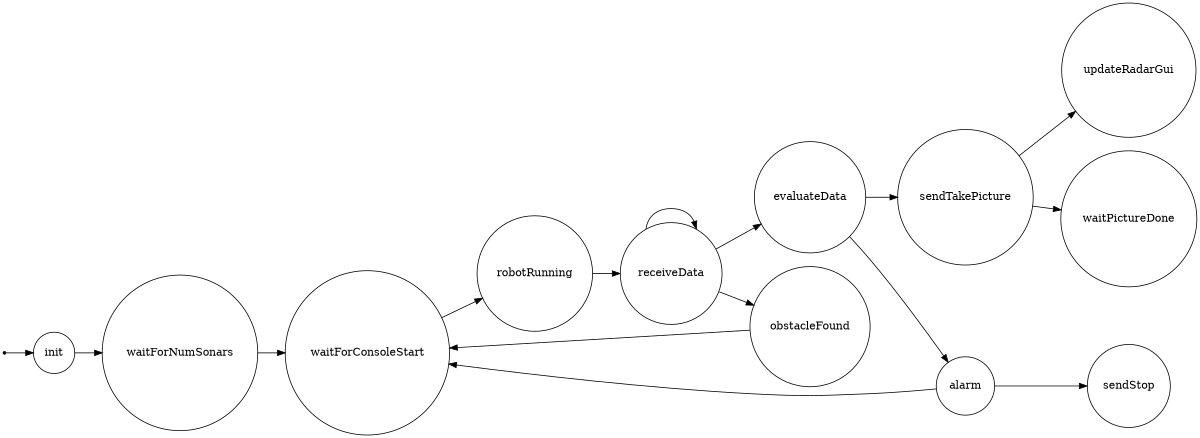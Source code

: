 /*
*
* A GraphViz DOT FSM description 
* Please use a GraphViz visualizer (like http://www.webgraphviz.com)
* 
* Generated by AM,NC,RM
*  
*/
 
digraph finite_state_machine {
  	rankdir=LR;
  	size="8,5"
  	node [shape = point]; iniziale;
  	node [shape = doublecircle]; 
  	node [shape = circle];
  	iniziale -> init [label = ""];
  	
  	
  	init -> waitForNumSonars [ label = ""];
  	
  	waitForNumSonars -> waitForConsoleStart [ label = ""];
  	
  	waitForConsoleStart -> robotRunning [ label = ""];
  	
  	robotRunning -> receiveData [ label = ""];
  	
  	receiveData -> obstacleFound [ label = ""];
  	receiveData -> evaluateData [ label = ""];
  	receiveData -> receiveData [ label = ""];
  	
  	evaluateData -> sendTakePicture [ label = ""];
  	evaluateData -> alarm [ label = ""];
  	
  	alarm -> sendStop [ label = ""];
  	alarm -> waitForConsoleStart [ label = ""];
  	
  	obstacleFound -> waitForConsoleStart [ label = ""];
  	
  	sendTakePicture -> updateRadarGui [ label = ""];
  	sendTakePicture -> waitPictureDone [ label = ""];
}